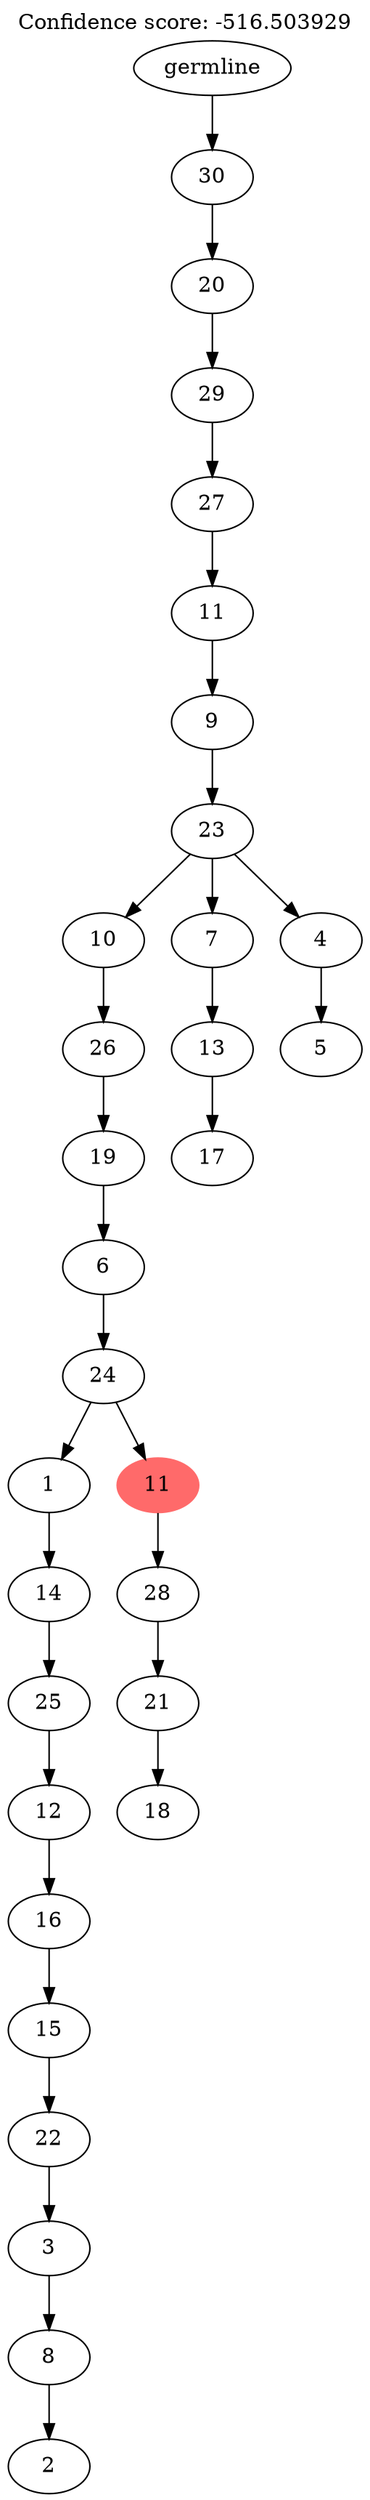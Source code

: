 digraph g {
	"30" -> "31";
	"31" [label="2"];
	"29" -> "30";
	"30" [label="8"];
	"28" -> "29";
	"29" [label="3"];
	"27" -> "28";
	"28" [label="22"];
	"26" -> "27";
	"27" [label="15"];
	"25" -> "26";
	"26" [label="16"];
	"24" -> "25";
	"25" [label="12"];
	"23" -> "24";
	"24" [label="25"];
	"22" -> "23";
	"23" [label="14"];
	"20" -> "21";
	"21" [label="18"];
	"19" -> "20";
	"20" [label="21"];
	"18" -> "19";
	"19" [label="28"];
	"17" -> "18";
	"18" [color=indianred1, style=filled, label="11"];
	"17" -> "22";
	"22" [label="1"];
	"16" -> "17";
	"17" [label="24"];
	"15" -> "16";
	"16" [label="6"];
	"14" -> "15";
	"15" [label="19"];
	"13" -> "14";
	"14" [label="26"];
	"11" -> "12";
	"12" [label="17"];
	"10" -> "11";
	"11" [label="13"];
	"8" -> "9";
	"9" [label="5"];
	"7" -> "8";
	"8" [label="4"];
	"7" -> "10";
	"10" [label="7"];
	"7" -> "13";
	"13" [label="10"];
	"6" -> "7";
	"7" [label="23"];
	"5" -> "6";
	"6" [label="9"];
	"4" -> "5";
	"5" [label="11"];
	"3" -> "4";
	"4" [label="27"];
	"2" -> "3";
	"3" [label="29"];
	"1" -> "2";
	"2" [label="20"];
	"0" -> "1";
	"1" [label="30"];
	"0" [label="germline"];
	labelloc="t";
	label="Confidence score: -516.503929";
}

